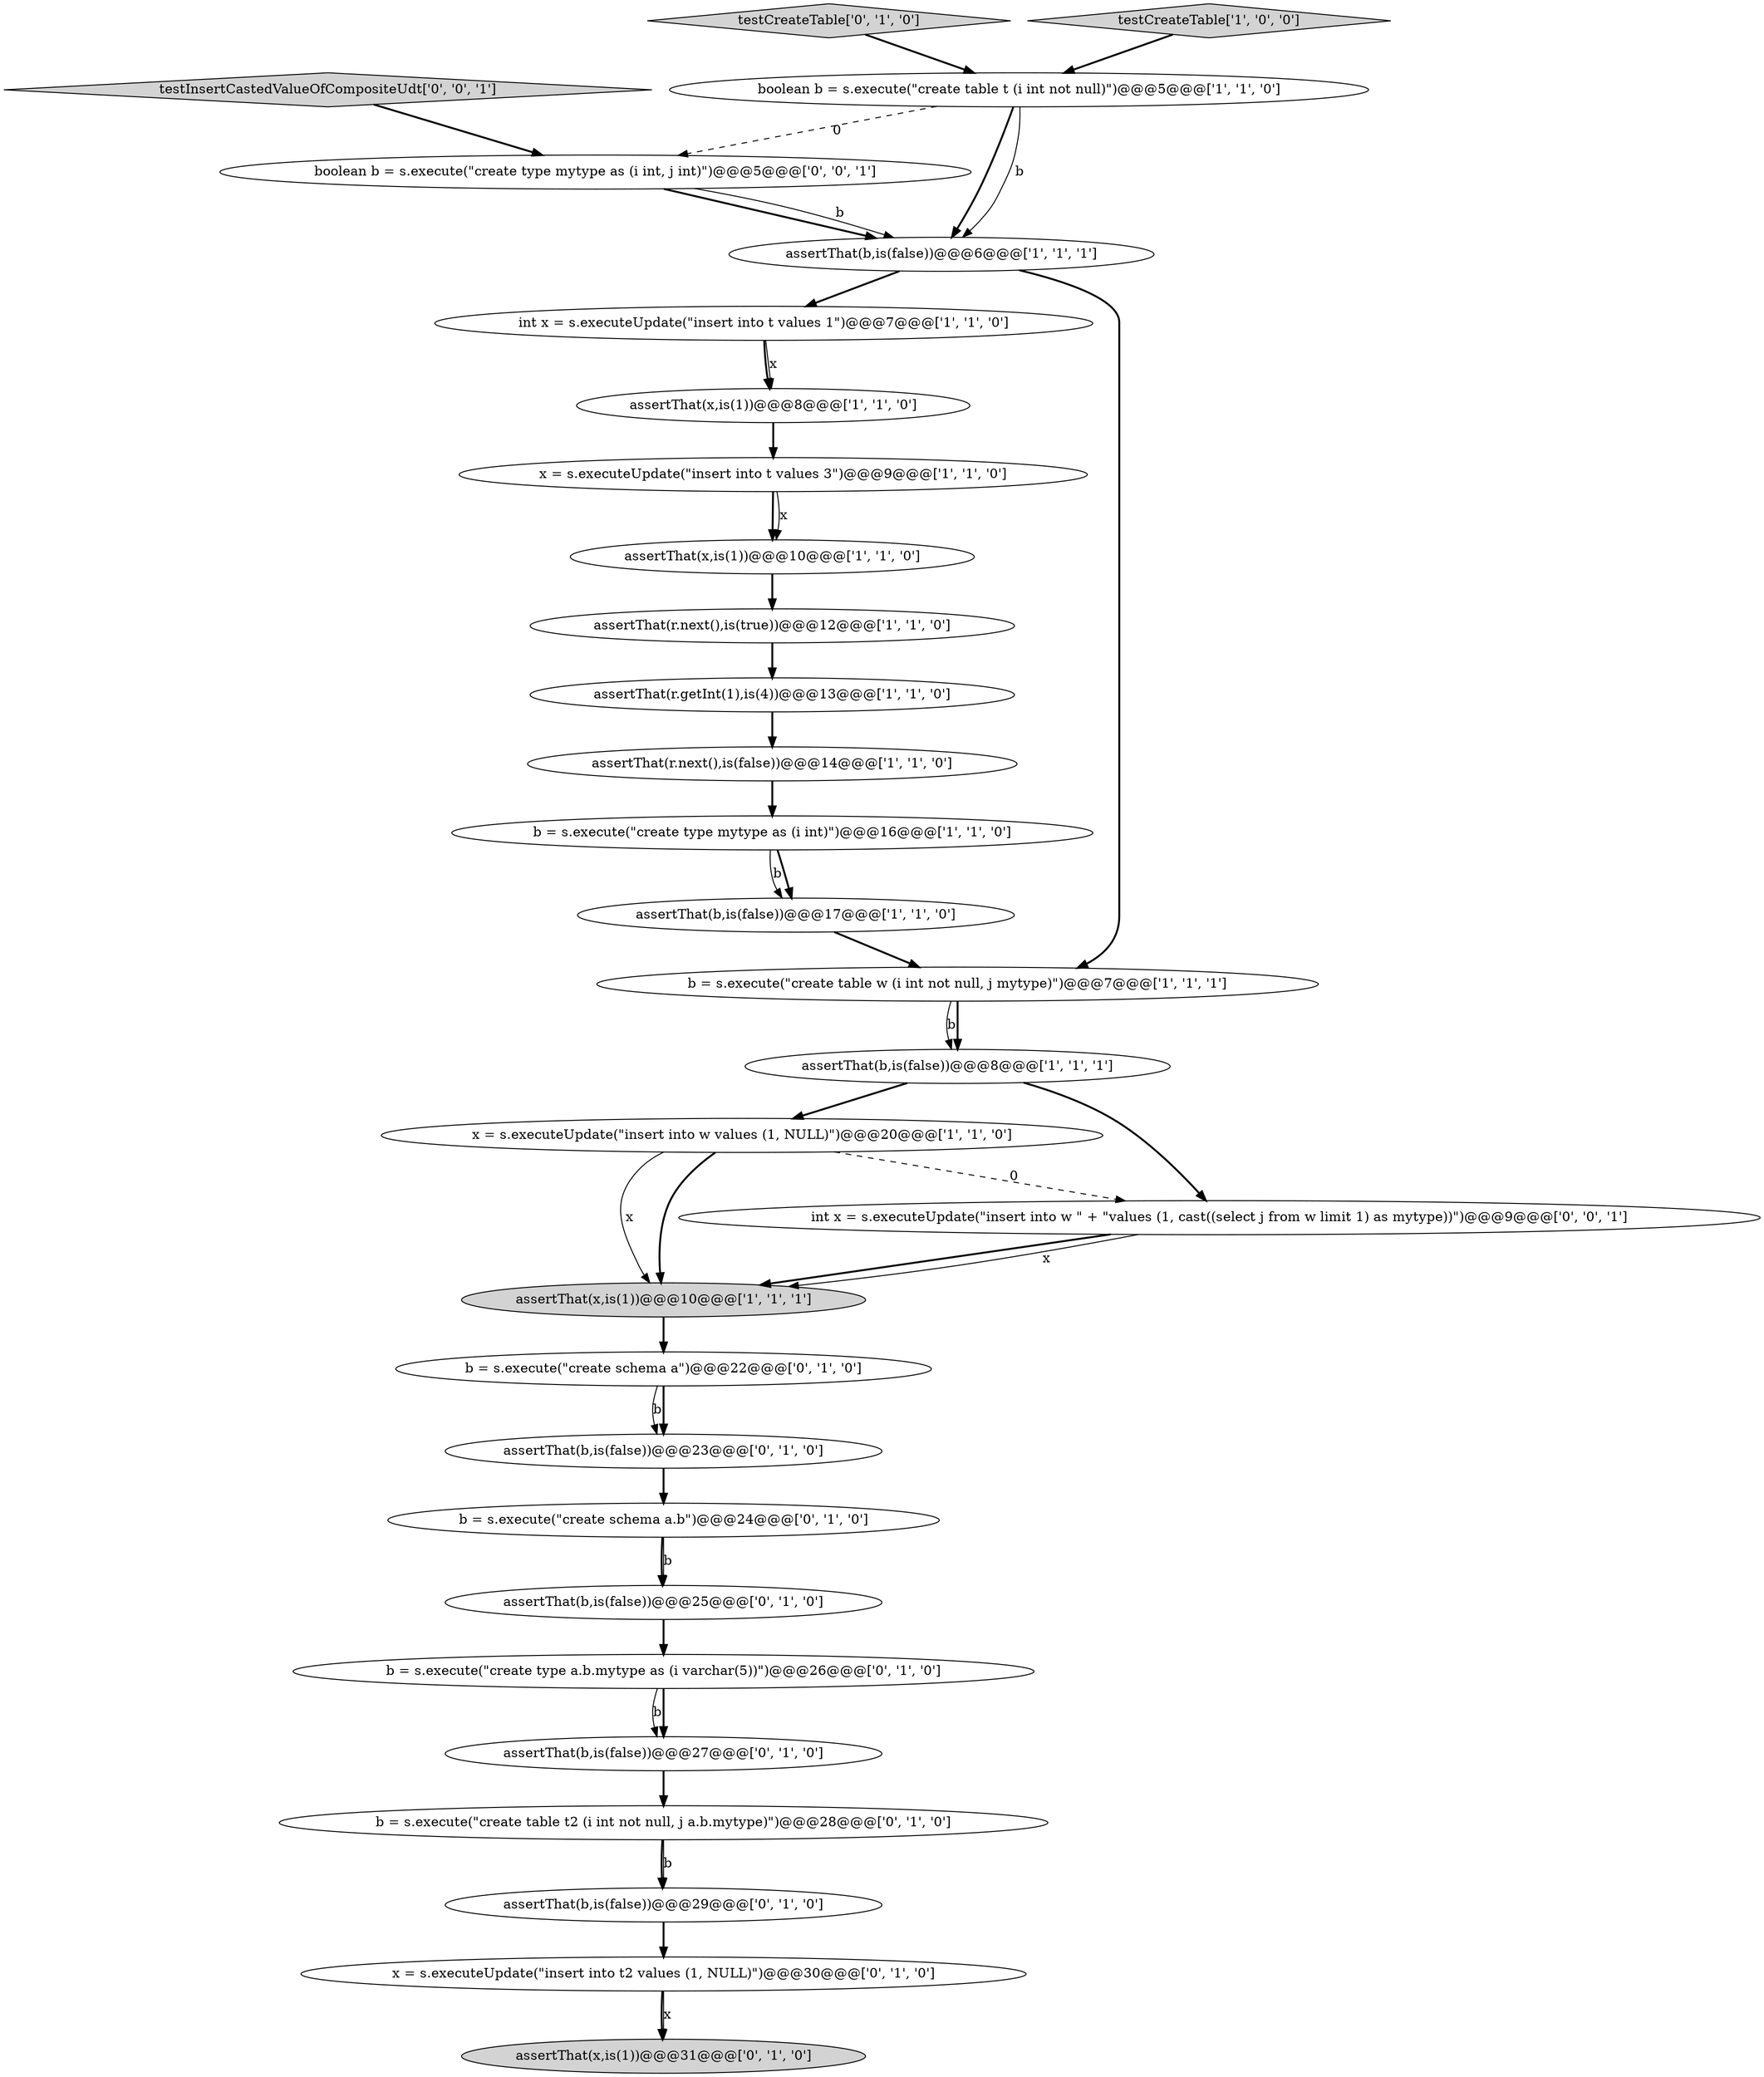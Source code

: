 digraph {
2 [style = filled, label = "assertThat(r.next(),is(false))@@@14@@@['1', '1', '0']", fillcolor = white, shape = ellipse image = "AAA0AAABBB1BBB"];
12 [style = filled, label = "assertThat(r.next(),is(true))@@@12@@@['1', '1', '0']", fillcolor = white, shape = ellipse image = "AAA0AAABBB1BBB"];
29 [style = filled, label = "testInsertCastedValueOfCompositeUdt['0', '0', '1']", fillcolor = lightgray, shape = diamond image = "AAA0AAABBB3BBB"];
10 [style = filled, label = "assertThat(x,is(1))@@@10@@@['1', '1', '0']", fillcolor = white, shape = ellipse image = "AAA0AAABBB1BBB"];
25 [style = filled, label = "b = s.execute(\"create table t2 (i int not null, j a.b.mytype)\")@@@28@@@['0', '1', '0']", fillcolor = white, shape = ellipse image = "AAA1AAABBB2BBB"];
18 [style = filled, label = "b = s.execute(\"create schema a\")@@@22@@@['0', '1', '0']", fillcolor = white, shape = ellipse image = "AAA1AAABBB2BBB"];
23 [style = filled, label = "assertThat(b,is(false))@@@29@@@['0', '1', '0']", fillcolor = white, shape = ellipse image = "AAA1AAABBB2BBB"];
21 [style = filled, label = "assertThat(x,is(1))@@@31@@@['0', '1', '0']", fillcolor = lightgray, shape = ellipse image = "AAA1AAABBB2BBB"];
4 [style = filled, label = "int x = s.executeUpdate(\"insert into t values 1\")@@@7@@@['1', '1', '0']", fillcolor = white, shape = ellipse image = "AAA0AAABBB1BBB"];
8 [style = filled, label = "b = s.execute(\"create table w (i int not null, j mytype)\")@@@7@@@['1', '1', '1']", fillcolor = white, shape = ellipse image = "AAA0AAABBB1BBB"];
14 [style = filled, label = "assertThat(b,is(false))@@@17@@@['1', '1', '0']", fillcolor = white, shape = ellipse image = "AAA0AAABBB1BBB"];
16 [style = filled, label = "testCreateTable['0', '1', '0']", fillcolor = lightgray, shape = diamond image = "AAA0AAABBB2BBB"];
11 [style = filled, label = "b = s.execute(\"create type mytype as (i int)\")@@@16@@@['1', '1', '0']", fillcolor = white, shape = ellipse image = "AAA0AAABBB1BBB"];
9 [style = filled, label = "testCreateTable['1', '0', '0']", fillcolor = lightgray, shape = diamond image = "AAA0AAABBB1BBB"];
28 [style = filled, label = "boolean b = s.execute(\"create type mytype as (i int, j int)\")@@@5@@@['0', '0', '1']", fillcolor = white, shape = ellipse image = "AAA0AAABBB3BBB"];
17 [style = filled, label = "assertThat(b,is(false))@@@27@@@['0', '1', '0']", fillcolor = white, shape = ellipse image = "AAA1AAABBB2BBB"];
7 [style = filled, label = "x = s.executeUpdate(\"insert into t values 3\")@@@9@@@['1', '1', '0']", fillcolor = white, shape = ellipse image = "AAA0AAABBB1BBB"];
19 [style = filled, label = "b = s.execute(\"create schema a.b\")@@@24@@@['0', '1', '0']", fillcolor = white, shape = ellipse image = "AAA1AAABBB2BBB"];
6 [style = filled, label = "assertThat(x,is(1))@@@8@@@['1', '1', '0']", fillcolor = white, shape = ellipse image = "AAA0AAABBB1BBB"];
15 [style = filled, label = "x = s.executeUpdate(\"insert into w values (1, NULL)\")@@@20@@@['1', '1', '0']", fillcolor = white, shape = ellipse image = "AAA0AAABBB1BBB"];
3 [style = filled, label = "assertThat(b,is(false))@@@6@@@['1', '1', '1']", fillcolor = white, shape = ellipse image = "AAA0AAABBB1BBB"];
13 [style = filled, label = "assertThat(b,is(false))@@@8@@@['1', '1', '1']", fillcolor = white, shape = ellipse image = "AAA0AAABBB1BBB"];
24 [style = filled, label = "x = s.executeUpdate(\"insert into t2 values (1, NULL)\")@@@30@@@['0', '1', '0']", fillcolor = white, shape = ellipse image = "AAA1AAABBB2BBB"];
26 [style = filled, label = "assertThat(b,is(false))@@@23@@@['0', '1', '0']", fillcolor = white, shape = ellipse image = "AAA1AAABBB2BBB"];
22 [style = filled, label = "b = s.execute(\"create type a.b.mytype as (i varchar(5))\")@@@26@@@['0', '1', '0']", fillcolor = white, shape = ellipse image = "AAA1AAABBB2BBB"];
0 [style = filled, label = "assertThat(x,is(1))@@@10@@@['1', '1', '1']", fillcolor = lightgray, shape = ellipse image = "AAA0AAABBB1BBB"];
1 [style = filled, label = "boolean b = s.execute(\"create table t (i int not null)\")@@@5@@@['1', '1', '0']", fillcolor = white, shape = ellipse image = "AAA0AAABBB1BBB"];
27 [style = filled, label = "int x = s.executeUpdate(\"insert into w \" + \"values (1, cast((select j from w limit 1) as mytype))\")@@@9@@@['0', '0', '1']", fillcolor = white, shape = ellipse image = "AAA0AAABBB3BBB"];
20 [style = filled, label = "assertThat(b,is(false))@@@25@@@['0', '1', '0']", fillcolor = white, shape = ellipse image = "AAA1AAABBB2BBB"];
5 [style = filled, label = "assertThat(r.getInt(1),is(4))@@@13@@@['1', '1', '0']", fillcolor = white, shape = ellipse image = "AAA0AAABBB1BBB"];
5->2 [style = bold, label=""];
8->13 [style = solid, label="b"];
25->23 [style = bold, label=""];
24->21 [style = bold, label=""];
4->6 [style = bold, label=""];
28->3 [style = bold, label=""];
13->15 [style = bold, label=""];
22->17 [style = solid, label="b"];
23->24 [style = bold, label=""];
7->10 [style = bold, label=""];
24->21 [style = solid, label="x"];
15->0 [style = solid, label="x"];
2->11 [style = bold, label=""];
7->10 [style = solid, label="x"];
19->20 [style = bold, label=""];
29->28 [style = bold, label=""];
18->26 [style = solid, label="b"];
20->22 [style = bold, label=""];
27->0 [style = bold, label=""];
11->14 [style = solid, label="b"];
22->17 [style = bold, label=""];
18->26 [style = bold, label=""];
11->14 [style = bold, label=""];
10->12 [style = bold, label=""];
26->19 [style = bold, label=""];
12->5 [style = bold, label=""];
1->3 [style = bold, label=""];
15->0 [style = bold, label=""];
13->27 [style = bold, label=""];
16->1 [style = bold, label=""];
1->28 [style = dashed, label="0"];
1->3 [style = solid, label="b"];
3->8 [style = bold, label=""];
14->8 [style = bold, label=""];
8->13 [style = bold, label=""];
4->6 [style = solid, label="x"];
6->7 [style = bold, label=""];
25->23 [style = solid, label="b"];
15->27 [style = dashed, label="0"];
9->1 [style = bold, label=""];
28->3 [style = solid, label="b"];
0->18 [style = bold, label=""];
3->4 [style = bold, label=""];
17->25 [style = bold, label=""];
19->20 [style = solid, label="b"];
27->0 [style = solid, label="x"];
}
